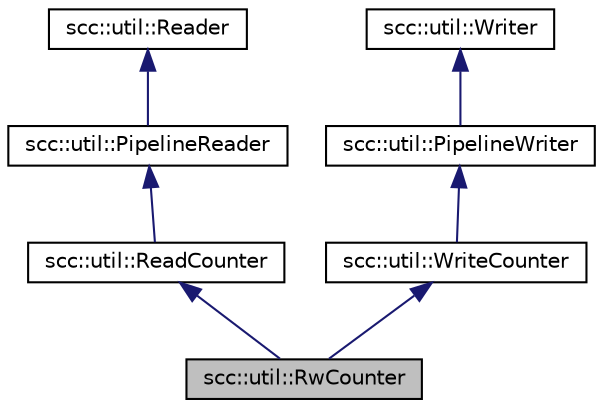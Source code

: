 digraph "scc::util::RwCounter"
{
 // LATEX_PDF_SIZE
  edge [fontname="Helvetica",fontsize="10",labelfontname="Helvetica",labelfontsize="10"];
  node [fontname="Helvetica",fontsize="10",shape=record];
  Node1 [label="scc::util::RwCounter",height=0.2,width=0.4,color="black", fillcolor="grey75", style="filled", fontcolor="black",tooltip="Adds byte count to a read/write stream."];
  Node2 -> Node1 [dir="back",color="midnightblue",fontsize="10",style="solid",fontname="Helvetica"];
  Node2 [label="scc::util::ReadCounter",height=0.2,width=0.4,color="black", fillcolor="white", style="filled",URL="$de/ddd/classscc_1_1util_1_1ReadCounter.html",tooltip="Adds byte count to a read stream."];
  Node3 -> Node2 [dir="back",color="midnightblue",fontsize="10",style="solid",fontname="Helvetica"];
  Node3 [label="scc::util::PipelineReader",height=0.2,width=0.4,color="black", fillcolor="white", style="filled",URL="$df/d03/structscc_1_1util_1_1PipelineReader.html",tooltip="Pipeline reader to carry out processing in a pipeline (chain of readers)."];
  Node4 -> Node3 [dir="back",color="midnightblue",fontsize="10",style="solid",fontname="Helvetica"];
  Node4 [label="scc::util::Reader",height=0.2,width=0.4,color="black", fillcolor="white", style="filled",URL="$d5/de2/structscc_1_1util_1_1Reader.html",tooltip="Interface class for objects which can be read."];
  Node5 -> Node1 [dir="back",color="midnightblue",fontsize="10",style="solid",fontname="Helvetica"];
  Node5 [label="scc::util::WriteCounter",height=0.2,width=0.4,color="black", fillcolor="white", style="filled",URL="$d3/d24/classscc_1_1util_1_1WriteCounter.html",tooltip="Adds byte count to a write stream."];
  Node6 -> Node5 [dir="back",color="midnightblue",fontsize="10",style="solid",fontname="Helvetica"];
  Node6 [label="scc::util::PipelineWriter",height=0.2,width=0.4,color="black", fillcolor="white", style="filled",URL="$d5/dea/structscc_1_1util_1_1PipelineWriter.html",tooltip="Pipeline writer to carry out processing in a pipeline (chain of writers)."];
  Node7 -> Node6 [dir="back",color="midnightblue",fontsize="10",style="solid",fontname="Helvetica"];
  Node7 [label="scc::util::Writer",height=0.2,width=0.4,color="black", fillcolor="white", style="filled",URL="$dc/d91/structscc_1_1util_1_1Writer.html",tooltip="Interface class for objects which can be written."];
}
